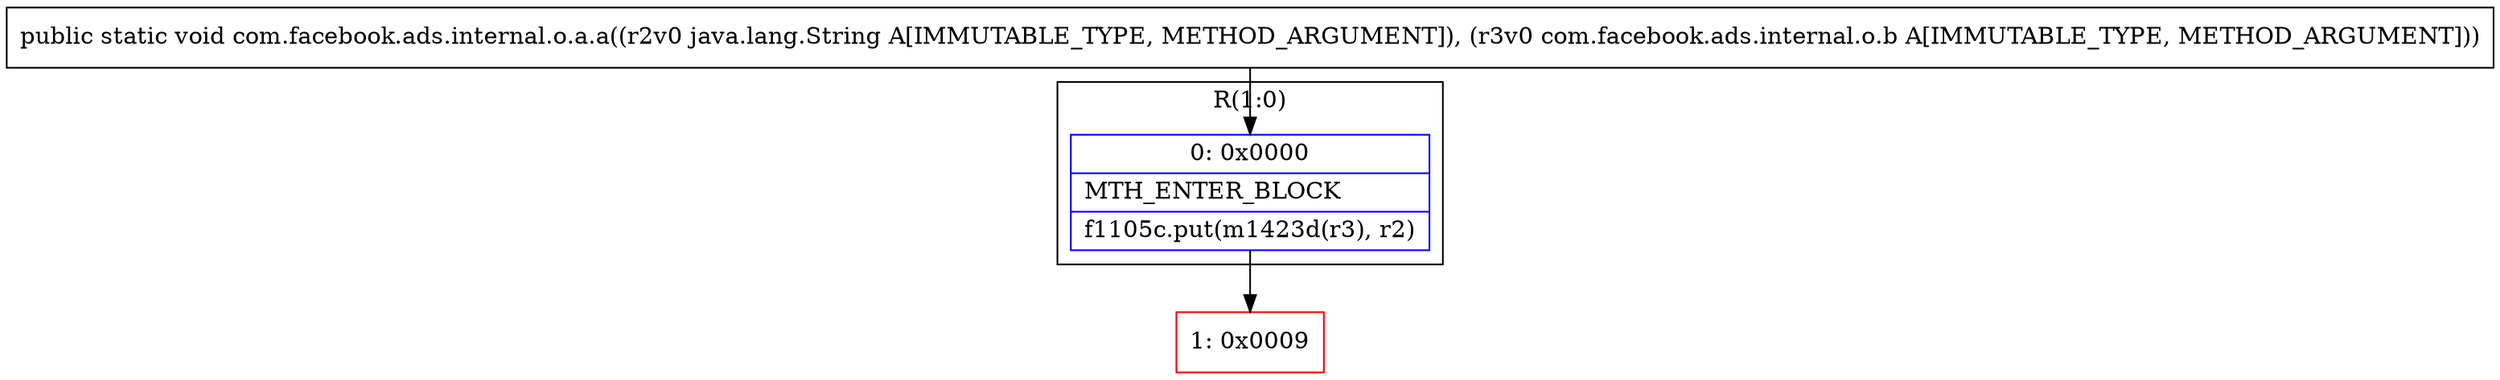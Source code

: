 digraph "CFG forcom.facebook.ads.internal.o.a.a(Ljava\/lang\/String;Lcom\/facebook\/ads\/internal\/o\/b;)V" {
subgraph cluster_Region_321633274 {
label = "R(1:0)";
node [shape=record,color=blue];
Node_0 [shape=record,label="{0\:\ 0x0000|MTH_ENTER_BLOCK\l|f1105c.put(m1423d(r3), r2)\l}"];
}
Node_1 [shape=record,color=red,label="{1\:\ 0x0009}"];
MethodNode[shape=record,label="{public static void com.facebook.ads.internal.o.a.a((r2v0 java.lang.String A[IMMUTABLE_TYPE, METHOD_ARGUMENT]), (r3v0 com.facebook.ads.internal.o.b A[IMMUTABLE_TYPE, METHOD_ARGUMENT])) }"];
MethodNode -> Node_0;
Node_0 -> Node_1;
}

